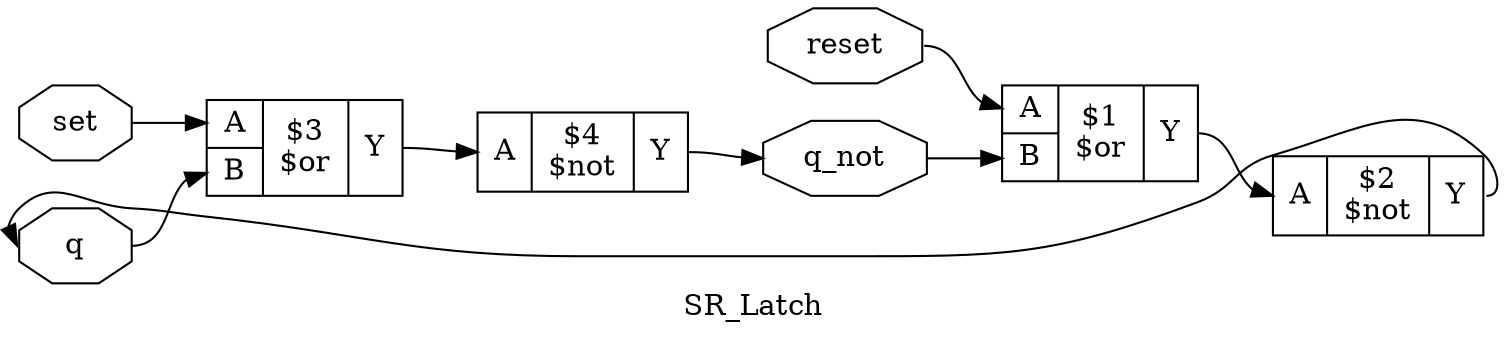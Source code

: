 digraph "SR_Latch" {
label="SR_Latch";
rankdir="LR";
remincross=true;
n3 [ shape=octagon, label="q", color="black", fontcolor="black"];
n4 [ shape=octagon, label="q_not", color="black", fontcolor="black"];
n5 [ shape=octagon, label="reset", color="black", fontcolor="black"];
n6 [ shape=octagon, label="set", color="black", fontcolor="black"];
c9 [ shape=record, label="{{<p7> A}|$2\n$not|{<p8> Y}}",  ];
c10 [ shape=record, label="{{<p7> A}|$4\n$not|{<p8> Y}}",  ];
c12 [ shape=record, label="{{<p7> A|<p11> B}|$1\n$or|{<p8> Y}}",  ];
c13 [ shape=record, label="{{<p7> A|<p11> B}|$3\n$or|{<p8> Y}}",  ];
c12:p8:e -> c9:p7:w [color="black", fontcolor="black", label=""];
c13:p8:e -> c10:p7:w [color="black", fontcolor="black", label=""];
c9:p8:e -> n3:w [color="black", fontcolor="black", label=""];
n3:e -> c13:p11:w [color="black", fontcolor="black", label=""];
c10:p8:e -> n4:w [color="black", fontcolor="black", label=""];
n4:e -> c12:p11:w [color="black", fontcolor="black", label=""];
n5:e -> c12:p7:w [color="black", fontcolor="black", label=""];
n6:e -> c13:p7:w [color="black", fontcolor="black", label=""];
}
